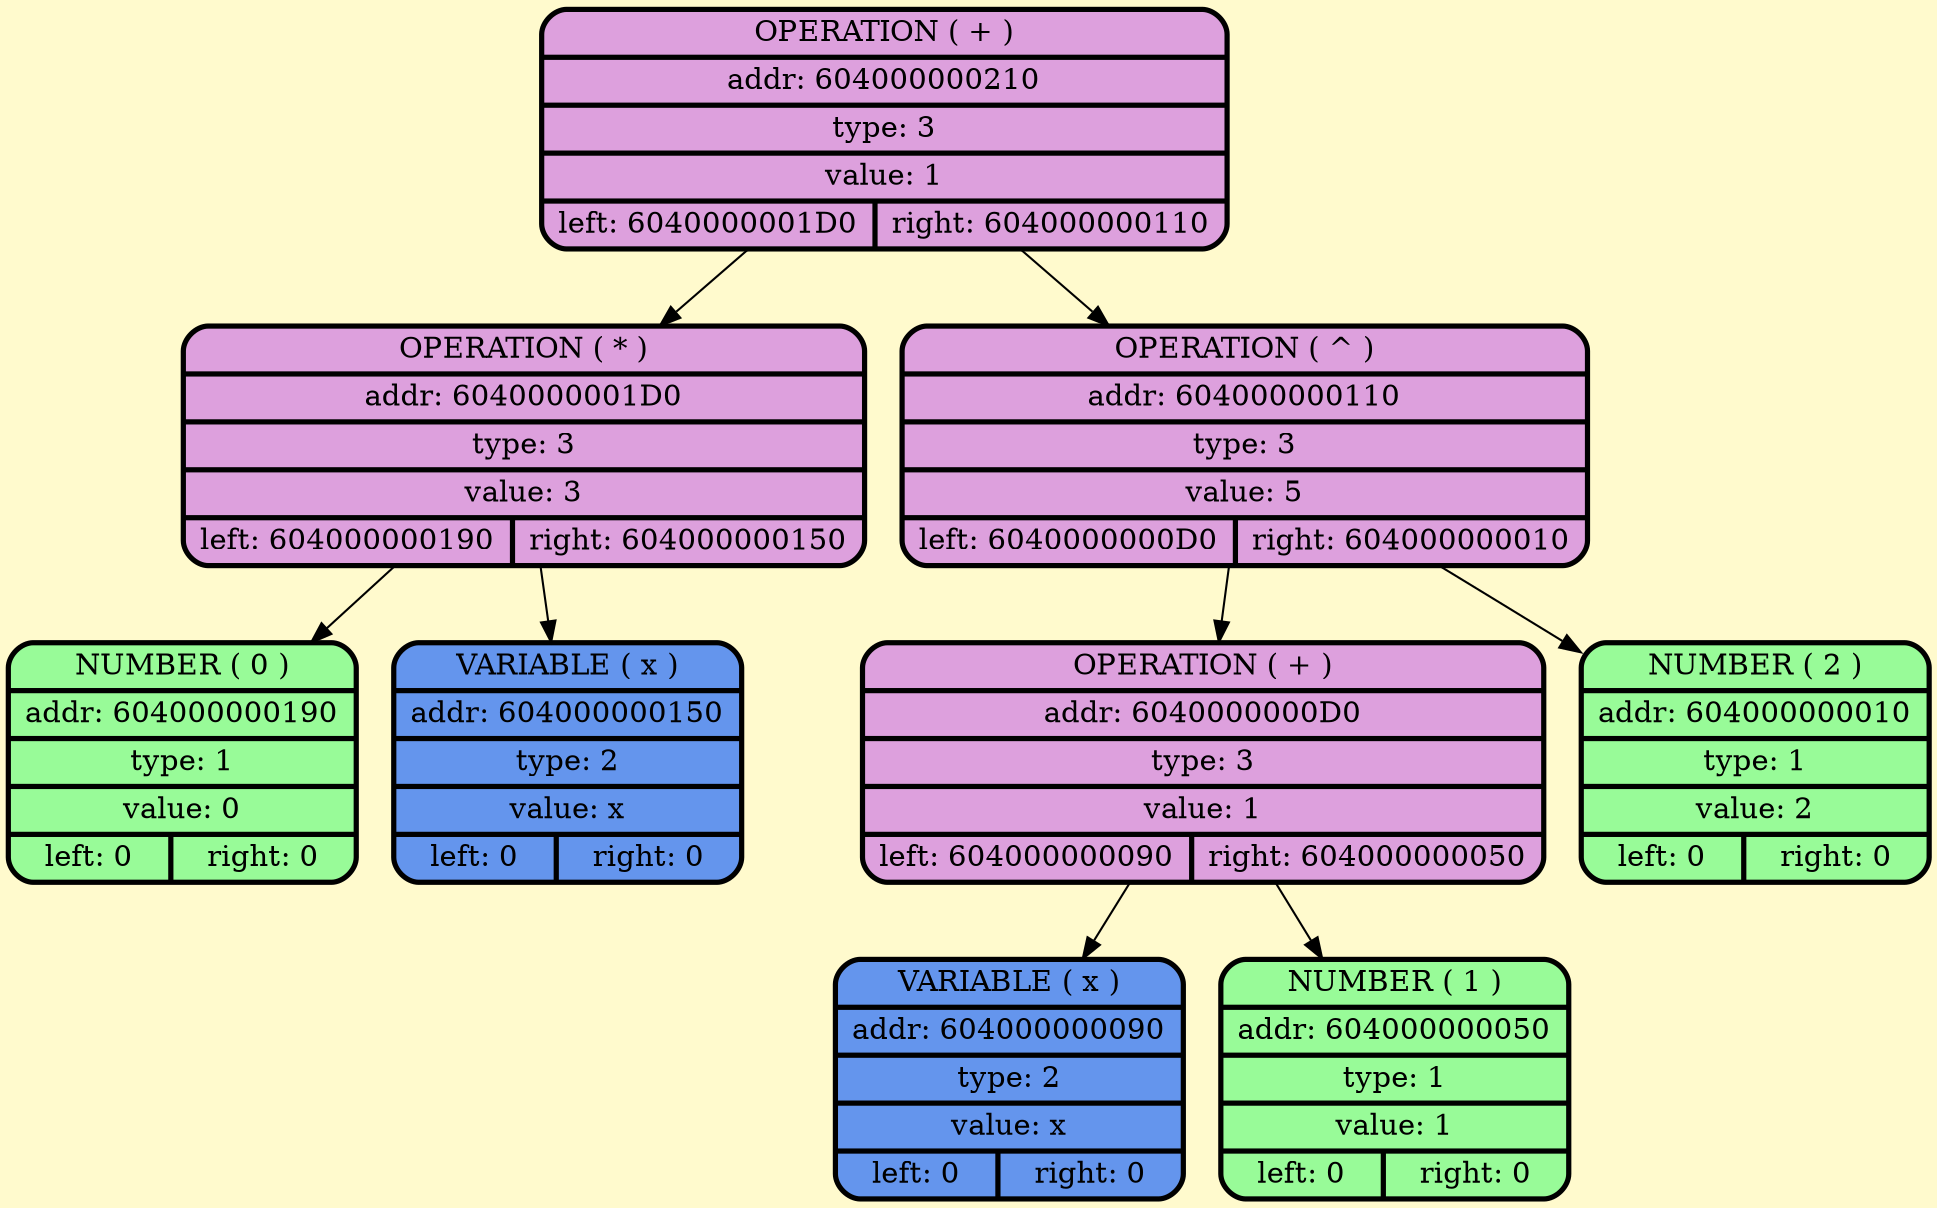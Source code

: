 digraph G {
    node [style=filled, fontcolor=darkblue, fillcolor=peachpuff, color="#252A34", penwidth=2.5];
    bgcolor="lemonchiffon";

node_0x604000000210 [shape=Mrecord; style = filled; fillcolor=plum; color = "#000000"; fontcolor = "#000000";label=" {OPERATION ( + ) | addr: 604000000210 | type: 3 | value: 1 | {left: 6040000001D0 | right: 604000000110}} "];
node_0x6040000001d0 [shape=Mrecord; style = filled; fillcolor=plum; color = "#000000"; fontcolor = "#000000";label=" {OPERATION ( * ) | addr: 6040000001D0 | type: 3 | value: 3 | {left: 604000000190 | right: 604000000150}} "];
    node_0x604000000190 [shape=Mrecord; style = filled; fillcolor = palegreen; color = "#000000"; fontcolor = "#000000";  label="  {NUMBER ( 0 )| addr: 604000000190 | type: 1| value: 0 | {left: 0 | right: 0}} "];
    node_0x604000000150 [shape=Mrecord; style = filled; fillcolor = cornflowerblue; color = "#000000"; fontcolor = "#000000";  label="  {VARIABLE ( x )| addr: 604000000150 | type: 2| value: x | {left: 0 | right: 0}} "];
node_0x604000000110 [shape=Mrecord; style = filled; fillcolor=plum; color = "#000000"; fontcolor = "#000000";label=" {OPERATION ( ^ ) | addr: 604000000110 | type: 3 | value: 5 | {left: 6040000000D0 | right: 604000000010}} "];
node_0x6040000000d0 [shape=Mrecord; style = filled; fillcolor=plum; color = "#000000"; fontcolor = "#000000";label=" {OPERATION ( + ) | addr: 6040000000D0 | type: 3 | value: 1 | {left: 604000000090 | right: 604000000050}} "];
    node_0x604000000090 [shape=Mrecord; style = filled; fillcolor = cornflowerblue; color = "#000000"; fontcolor = "#000000";  label="  {VARIABLE ( x )| addr: 604000000090 | type: 2| value: x | {left: 0 | right: 0}} "];
    node_0x604000000050 [shape=Mrecord; style = filled; fillcolor = palegreen; color = "#000000"; fontcolor = "#000000";  label="  {NUMBER ( 1 )| addr: 604000000050 | type: 1| value: 1 | {left: 0 | right: 0}} "];
    node_0x604000000010 [shape=Mrecord; style = filled; fillcolor = palegreen; color = "#000000"; fontcolor = "#000000";  label="  {NUMBER ( 2 )| addr: 604000000010 | type: 1| value: 2 | {left: 0 | right: 0}} "];
    node_0x604000000210 -> node_0x6040000001d0;
    node_0x6040000001d0 -> node_0x604000000190;
    node_0x6040000001d0 -> node_0x604000000150;
    node_0x604000000210 -> node_0x604000000110;
    node_0x604000000110 -> node_0x6040000000d0;
    node_0x6040000000d0 -> node_0x604000000090;
    node_0x6040000000d0 -> node_0x604000000050;
    node_0x604000000110 -> node_0x604000000010;
}
